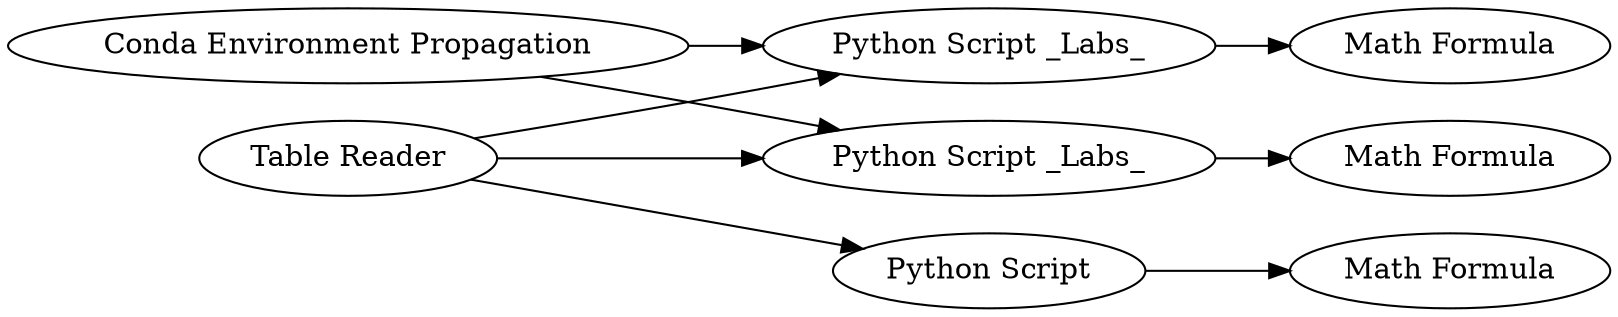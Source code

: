digraph {
	"-8425762651913334836_23" [label="Math Formula"]
	"-8425762651913334836_25" [label="Conda Environment Propagation"]
	"-8425762651913334836_22" [label="Python Script _Labs_"]
	"-8425762651913334836_3" [label="Python Script"]
	"-8425762651913334836_19" [label="Math Formula"]
	"-8425762651913334836_24" [label="Math Formula"]
	"-8425762651913334836_20" [label="Python Script _Labs_"]
	"-8425762651913334836_28" [label="Table Reader"]
	"-8425762651913334836_28" -> "-8425762651913334836_20"
	"-8425762651913334836_22" -> "-8425762651913334836_23"
	"-8425762651913334836_25" -> "-8425762651913334836_20"
	"-8425762651913334836_3" -> "-8425762651913334836_19"
	"-8425762651913334836_28" -> "-8425762651913334836_3"
	"-8425762651913334836_28" -> "-8425762651913334836_22"
	"-8425762651913334836_20" -> "-8425762651913334836_24"
	"-8425762651913334836_25" -> "-8425762651913334836_22"
	rankdir=LR
}
